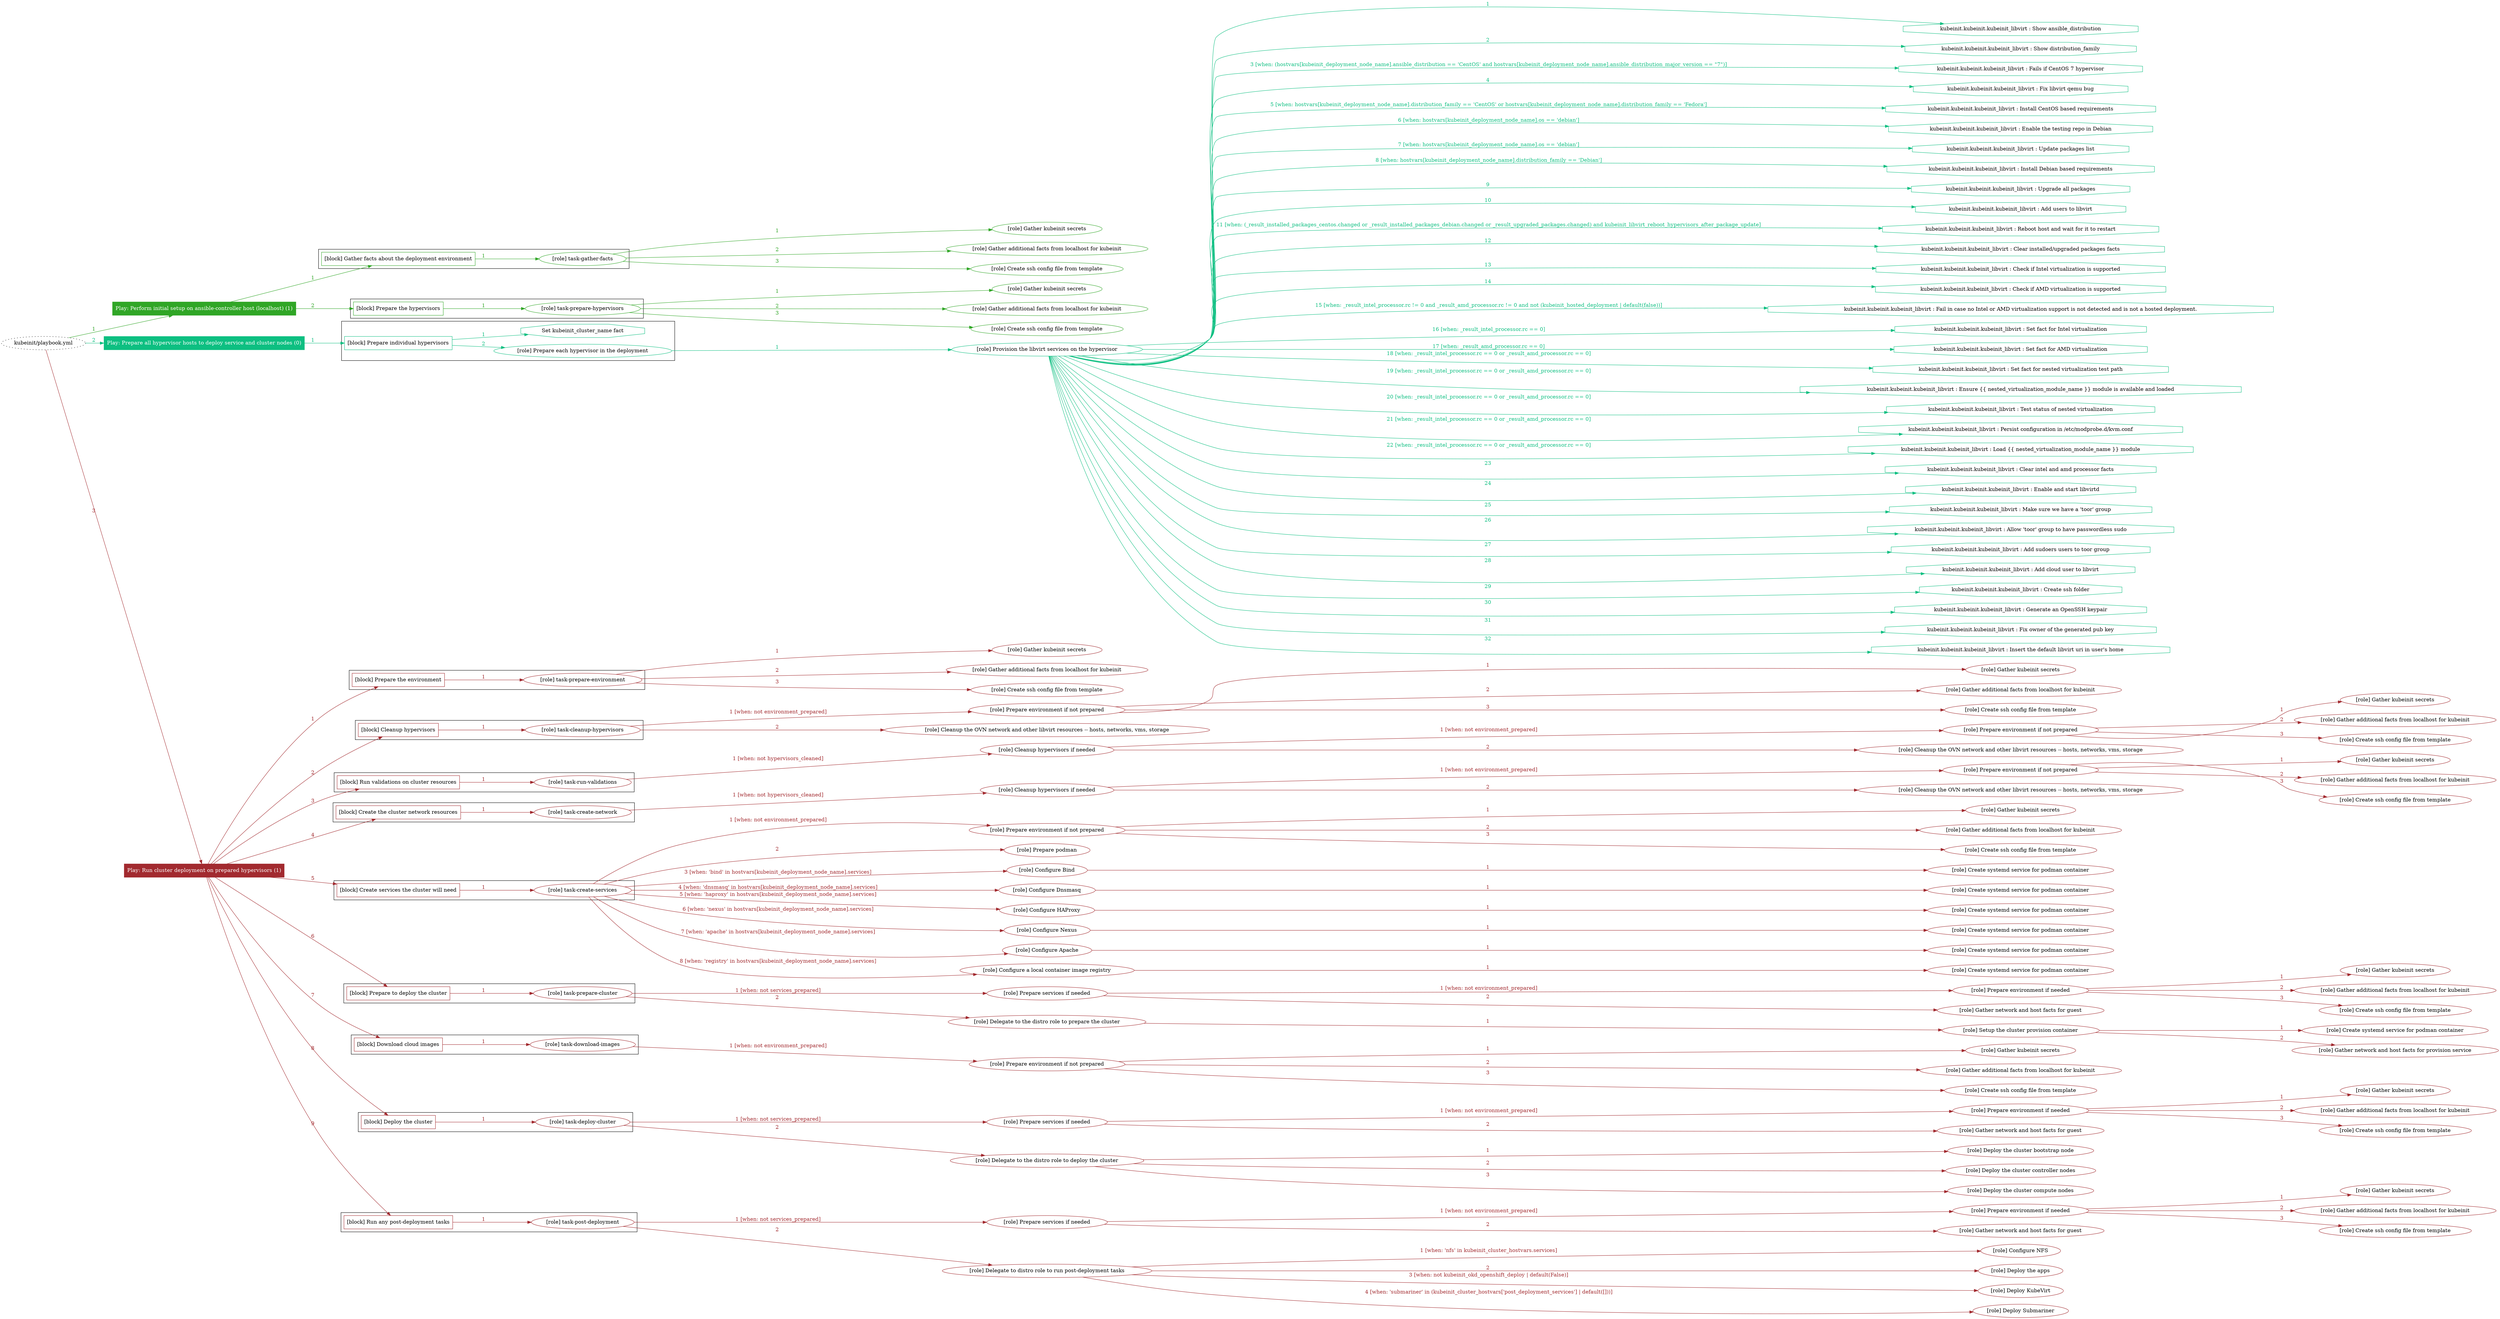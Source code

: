 digraph {
	graph [concentrate=true ordering=in rankdir=LR ratio=fill]
	edge [esep=5 sep=10]
	"kubeinit/playbook.yml" [URL="/home/runner/work/kubeinit/kubeinit/kubeinit/playbook.yml" id=playbook_8976d6a4 style=dotted]
	play_0af8d7f3 [label="Play: Perform initial setup on ansible-controller host (localhost) (1)" URL="/home/runner/work/kubeinit/kubeinit/kubeinit/playbook.yml" color="#30a626" fontcolor="#ffffff" id=play_0af8d7f3 shape=box style=filled tooltip=localhost]
	"kubeinit/playbook.yml" -> play_0af8d7f3 [label="1 " color="#30a626" fontcolor="#30a626" id=edge_0bacfd04 labeltooltip="1 " tooltip="1 "]
	subgraph "Gather kubeinit secrets" {
		role_d9afb70f [label="[role] Gather kubeinit secrets" URL="/home/runner/.ansible/collections/ansible_collections/kubeinit/kubeinit/roles/kubeinit_prepare/tasks/gather_kubeinit_facts.yml" color="#30a626" id=role_d9afb70f tooltip="Gather kubeinit secrets"]
	}
	subgraph "Gather additional facts from localhost for kubeinit" {
		role_6f78cb93 [label="[role] Gather additional facts from localhost for kubeinit" URL="/home/runner/.ansible/collections/ansible_collections/kubeinit/kubeinit/roles/kubeinit_prepare/tasks/gather_kubeinit_facts.yml" color="#30a626" id=role_6f78cb93 tooltip="Gather additional facts from localhost for kubeinit"]
	}
	subgraph "Create ssh config file from template" {
		role_1abd84a5 [label="[role] Create ssh config file from template" URL="/home/runner/.ansible/collections/ansible_collections/kubeinit/kubeinit/roles/kubeinit_prepare/tasks/gather_kubeinit_facts.yml" color="#30a626" id=role_1abd84a5 tooltip="Create ssh config file from template"]
	}
	subgraph "task-gather-facts" {
		role_de3418d3 [label="[role] task-gather-facts" URL="/home/runner/work/kubeinit/kubeinit/kubeinit/playbook.yml" color="#30a626" id=role_de3418d3 tooltip="task-gather-facts"]
		role_de3418d3 -> role_d9afb70f [label="1 " color="#30a626" fontcolor="#30a626" id=edge_b82cc478 labeltooltip="1 " tooltip="1 "]
		role_de3418d3 -> role_6f78cb93 [label="2 " color="#30a626" fontcolor="#30a626" id=edge_593bec62 labeltooltip="2 " tooltip="2 "]
		role_de3418d3 -> role_1abd84a5 [label="3 " color="#30a626" fontcolor="#30a626" id=edge_8153cb14 labeltooltip="3 " tooltip="3 "]
	}
	subgraph "Gather kubeinit secrets" {
		role_a75a2630 [label="[role] Gather kubeinit secrets" URL="/home/runner/.ansible/collections/ansible_collections/kubeinit/kubeinit/roles/kubeinit_prepare/tasks/gather_kubeinit_facts.yml" color="#30a626" id=role_a75a2630 tooltip="Gather kubeinit secrets"]
	}
	subgraph "Gather additional facts from localhost for kubeinit" {
		role_0c23b66f [label="[role] Gather additional facts from localhost for kubeinit" URL="/home/runner/.ansible/collections/ansible_collections/kubeinit/kubeinit/roles/kubeinit_prepare/tasks/gather_kubeinit_facts.yml" color="#30a626" id=role_0c23b66f tooltip="Gather additional facts from localhost for kubeinit"]
	}
	subgraph "Create ssh config file from template" {
		role_d797db66 [label="[role] Create ssh config file from template" URL="/home/runner/.ansible/collections/ansible_collections/kubeinit/kubeinit/roles/kubeinit_prepare/tasks/gather_kubeinit_facts.yml" color="#30a626" id=role_d797db66 tooltip="Create ssh config file from template"]
	}
	subgraph "task-prepare-hypervisors" {
		role_2cae0e5b [label="[role] task-prepare-hypervisors" URL="/home/runner/work/kubeinit/kubeinit/kubeinit/playbook.yml" color="#30a626" id=role_2cae0e5b tooltip="task-prepare-hypervisors"]
		role_2cae0e5b -> role_a75a2630 [label="1 " color="#30a626" fontcolor="#30a626" id=edge_bc39d7eb labeltooltip="1 " tooltip="1 "]
		role_2cae0e5b -> role_0c23b66f [label="2 " color="#30a626" fontcolor="#30a626" id=edge_7678f345 labeltooltip="2 " tooltip="2 "]
		role_2cae0e5b -> role_d797db66 [label="3 " color="#30a626" fontcolor="#30a626" id=edge_ac15bf4c labeltooltip="3 " tooltip="3 "]
	}
	subgraph "Play: Perform initial setup on ansible-controller host (localhost) (1)" {
		play_0af8d7f3 -> block_57811d71 [label=1 color="#30a626" fontcolor="#30a626" id=edge_ec881966 labeltooltip=1 tooltip=1]
		subgraph cluster_block_57811d71 {
			block_57811d71 [label="[block] Gather facts about the deployment environment" URL="/home/runner/work/kubeinit/kubeinit/kubeinit/playbook.yml" color="#30a626" id=block_57811d71 labeltooltip="Gather facts about the deployment environment" shape=box tooltip="Gather facts about the deployment environment"]
			block_57811d71 -> role_de3418d3 [label="1 " color="#30a626" fontcolor="#30a626" id=edge_b2460e37 labeltooltip="1 " tooltip="1 "]
		}
		play_0af8d7f3 -> block_a1855896 [label=2 color="#30a626" fontcolor="#30a626" id=edge_ca02829c labeltooltip=2 tooltip=2]
		subgraph cluster_block_a1855896 {
			block_a1855896 [label="[block] Prepare the hypervisors" URL="/home/runner/work/kubeinit/kubeinit/kubeinit/playbook.yml" color="#30a626" id=block_a1855896 labeltooltip="Prepare the hypervisors" shape=box tooltip="Prepare the hypervisors"]
			block_a1855896 -> role_2cae0e5b [label="1 " color="#30a626" fontcolor="#30a626" id=edge_f3ba1bea labeltooltip="1 " tooltip="1 "]
		}
	}
	play_877c6e16 [label="Play: Prepare all hypervisor hosts to deploy service and cluster nodes (0)" URL="/home/runner/work/kubeinit/kubeinit/kubeinit/playbook.yml" color="#0dbf81" fontcolor="#ffffff" id=play_877c6e16 shape=box style=filled tooltip="Play: Prepare all hypervisor hosts to deploy service and cluster nodes (0)"]
	"kubeinit/playbook.yml" -> play_877c6e16 [label="2 " color="#0dbf81" fontcolor="#0dbf81" id=edge_575dfddb labeltooltip="2 " tooltip="2 "]
	subgraph "Provision the libvirt services on the hypervisor" {
		role_b3077299 [label="[role] Provision the libvirt services on the hypervisor" URL="/home/runner/.ansible/collections/ansible_collections/kubeinit/kubeinit/roles/kubeinit_prepare/tasks/prepare_hypervisor.yml" color="#0dbf81" id=role_b3077299 tooltip="Provision the libvirt services on the hypervisor"]
		task_066c1f28 [label="kubeinit.kubeinit.kubeinit_libvirt : Show ansible_distribution" URL="/home/runner/.ansible/collections/ansible_collections/kubeinit/kubeinit/roles/kubeinit_libvirt/tasks/main.yml" color="#0dbf81" id=task_066c1f28 shape=octagon tooltip="kubeinit.kubeinit.kubeinit_libvirt : Show ansible_distribution"]
		role_b3077299 -> task_066c1f28 [label="1 " color="#0dbf81" fontcolor="#0dbf81" id=edge_d950fcce labeltooltip="1 " tooltip="1 "]
		task_64df56cf [label="kubeinit.kubeinit.kubeinit_libvirt : Show distribution_family" URL="/home/runner/.ansible/collections/ansible_collections/kubeinit/kubeinit/roles/kubeinit_libvirt/tasks/main.yml" color="#0dbf81" id=task_64df56cf shape=octagon tooltip="kubeinit.kubeinit.kubeinit_libvirt : Show distribution_family"]
		role_b3077299 -> task_64df56cf [label="2 " color="#0dbf81" fontcolor="#0dbf81" id=edge_52829002 labeltooltip="2 " tooltip="2 "]
		task_53774edb [label="kubeinit.kubeinit.kubeinit_libvirt : Fails if CentOS 7 hypervisor" URL="/home/runner/.ansible/collections/ansible_collections/kubeinit/kubeinit/roles/kubeinit_libvirt/tasks/main.yml" color="#0dbf81" id=task_53774edb shape=octagon tooltip="kubeinit.kubeinit.kubeinit_libvirt : Fails if CentOS 7 hypervisor"]
		role_b3077299 -> task_53774edb [label="3 [when: (hostvars[kubeinit_deployment_node_name].ansible_distribution == 'CentOS' and hostvars[kubeinit_deployment_node_name].ansible_distribution_major_version == \"7\")]" color="#0dbf81" fontcolor="#0dbf81" id=edge_21756f87 labeltooltip="3 [when: (hostvars[kubeinit_deployment_node_name].ansible_distribution == 'CentOS' and hostvars[kubeinit_deployment_node_name].ansible_distribution_major_version == \"7\")]" tooltip="3 [when: (hostvars[kubeinit_deployment_node_name].ansible_distribution == 'CentOS' and hostvars[kubeinit_deployment_node_name].ansible_distribution_major_version == \"7\")]"]
		task_387ab8f5 [label="kubeinit.kubeinit.kubeinit_libvirt : Fix libvirt qemu bug" URL="/home/runner/.ansible/collections/ansible_collections/kubeinit/kubeinit/roles/kubeinit_libvirt/tasks/main.yml" color="#0dbf81" id=task_387ab8f5 shape=octagon tooltip="kubeinit.kubeinit.kubeinit_libvirt : Fix libvirt qemu bug"]
		role_b3077299 -> task_387ab8f5 [label="4 " color="#0dbf81" fontcolor="#0dbf81" id=edge_02cece63 labeltooltip="4 " tooltip="4 "]
		task_dcd2ee51 [label="kubeinit.kubeinit.kubeinit_libvirt : Install CentOS based requirements" URL="/home/runner/.ansible/collections/ansible_collections/kubeinit/kubeinit/roles/kubeinit_libvirt/tasks/main.yml" color="#0dbf81" id=task_dcd2ee51 shape=octagon tooltip="kubeinit.kubeinit.kubeinit_libvirt : Install CentOS based requirements"]
		role_b3077299 -> task_dcd2ee51 [label="5 [when: hostvars[kubeinit_deployment_node_name].distribution_family == 'CentOS' or hostvars[kubeinit_deployment_node_name].distribution_family == 'Fedora']" color="#0dbf81" fontcolor="#0dbf81" id=edge_4548a802 labeltooltip="5 [when: hostvars[kubeinit_deployment_node_name].distribution_family == 'CentOS' or hostvars[kubeinit_deployment_node_name].distribution_family == 'Fedora']" tooltip="5 [when: hostvars[kubeinit_deployment_node_name].distribution_family == 'CentOS' or hostvars[kubeinit_deployment_node_name].distribution_family == 'Fedora']"]
		task_8d1a390b [label="kubeinit.kubeinit.kubeinit_libvirt : Enable the testing repo in Debian" URL="/home/runner/.ansible/collections/ansible_collections/kubeinit/kubeinit/roles/kubeinit_libvirt/tasks/main.yml" color="#0dbf81" id=task_8d1a390b shape=octagon tooltip="kubeinit.kubeinit.kubeinit_libvirt : Enable the testing repo in Debian"]
		role_b3077299 -> task_8d1a390b [label="6 [when: hostvars[kubeinit_deployment_node_name].os == 'debian']" color="#0dbf81" fontcolor="#0dbf81" id=edge_22100036 labeltooltip="6 [when: hostvars[kubeinit_deployment_node_name].os == 'debian']" tooltip="6 [when: hostvars[kubeinit_deployment_node_name].os == 'debian']"]
		task_250cf024 [label="kubeinit.kubeinit.kubeinit_libvirt : Update packages list" URL="/home/runner/.ansible/collections/ansible_collections/kubeinit/kubeinit/roles/kubeinit_libvirt/tasks/main.yml" color="#0dbf81" id=task_250cf024 shape=octagon tooltip="kubeinit.kubeinit.kubeinit_libvirt : Update packages list"]
		role_b3077299 -> task_250cf024 [label="7 [when: hostvars[kubeinit_deployment_node_name].os == 'debian']" color="#0dbf81" fontcolor="#0dbf81" id=edge_59954d16 labeltooltip="7 [when: hostvars[kubeinit_deployment_node_name].os == 'debian']" tooltip="7 [when: hostvars[kubeinit_deployment_node_name].os == 'debian']"]
		task_2b6f3d4b [label="kubeinit.kubeinit.kubeinit_libvirt : Install Debian based requirements" URL="/home/runner/.ansible/collections/ansible_collections/kubeinit/kubeinit/roles/kubeinit_libvirt/tasks/main.yml" color="#0dbf81" id=task_2b6f3d4b shape=octagon tooltip="kubeinit.kubeinit.kubeinit_libvirt : Install Debian based requirements"]
		role_b3077299 -> task_2b6f3d4b [label="8 [when: hostvars[kubeinit_deployment_node_name].distribution_family == 'Debian']" color="#0dbf81" fontcolor="#0dbf81" id=edge_4db1371e labeltooltip="8 [when: hostvars[kubeinit_deployment_node_name].distribution_family == 'Debian']" tooltip="8 [when: hostvars[kubeinit_deployment_node_name].distribution_family == 'Debian']"]
		task_dac14e6f [label="kubeinit.kubeinit.kubeinit_libvirt : Upgrade all packages" URL="/home/runner/.ansible/collections/ansible_collections/kubeinit/kubeinit/roles/kubeinit_libvirt/tasks/main.yml" color="#0dbf81" id=task_dac14e6f shape=octagon tooltip="kubeinit.kubeinit.kubeinit_libvirt : Upgrade all packages"]
		role_b3077299 -> task_dac14e6f [label="9 " color="#0dbf81" fontcolor="#0dbf81" id=edge_979b125e labeltooltip="9 " tooltip="9 "]
		task_b74a2124 [label="kubeinit.kubeinit.kubeinit_libvirt : Add users to libvirt" URL="/home/runner/.ansible/collections/ansible_collections/kubeinit/kubeinit/roles/kubeinit_libvirt/tasks/main.yml" color="#0dbf81" id=task_b74a2124 shape=octagon tooltip="kubeinit.kubeinit.kubeinit_libvirt : Add users to libvirt"]
		role_b3077299 -> task_b74a2124 [label="10 " color="#0dbf81" fontcolor="#0dbf81" id=edge_4120af4d labeltooltip="10 " tooltip="10 "]
		task_77c5043c [label="kubeinit.kubeinit.kubeinit_libvirt : Reboot host and wait for it to restart" URL="/home/runner/.ansible/collections/ansible_collections/kubeinit/kubeinit/roles/kubeinit_libvirt/tasks/main.yml" color="#0dbf81" id=task_77c5043c shape=octagon tooltip="kubeinit.kubeinit.kubeinit_libvirt : Reboot host and wait for it to restart"]
		role_b3077299 -> task_77c5043c [label="11 [when: (_result_installed_packages_centos.changed or _result_installed_packages_debian.changed or _result_upgraded_packages.changed) and kubeinit_libvirt_reboot_hypervisors_after_package_update]" color="#0dbf81" fontcolor="#0dbf81" id=edge_68de0260 labeltooltip="11 [when: (_result_installed_packages_centos.changed or _result_installed_packages_debian.changed or _result_upgraded_packages.changed) and kubeinit_libvirt_reboot_hypervisors_after_package_update]" tooltip="11 [when: (_result_installed_packages_centos.changed or _result_installed_packages_debian.changed or _result_upgraded_packages.changed) and kubeinit_libvirt_reboot_hypervisors_after_package_update]"]
		task_1f1af9ab [label="kubeinit.kubeinit.kubeinit_libvirt : Clear installed/upgraded packages facts" URL="/home/runner/.ansible/collections/ansible_collections/kubeinit/kubeinit/roles/kubeinit_libvirt/tasks/main.yml" color="#0dbf81" id=task_1f1af9ab shape=octagon tooltip="kubeinit.kubeinit.kubeinit_libvirt : Clear installed/upgraded packages facts"]
		role_b3077299 -> task_1f1af9ab [label="12 " color="#0dbf81" fontcolor="#0dbf81" id=edge_0aeaa5d4 labeltooltip="12 " tooltip="12 "]
		task_663c1180 [label="kubeinit.kubeinit.kubeinit_libvirt : Check if Intel virtualization is supported" URL="/home/runner/.ansible/collections/ansible_collections/kubeinit/kubeinit/roles/kubeinit_libvirt/tasks/main.yml" color="#0dbf81" id=task_663c1180 shape=octagon tooltip="kubeinit.kubeinit.kubeinit_libvirt : Check if Intel virtualization is supported"]
		role_b3077299 -> task_663c1180 [label="13 " color="#0dbf81" fontcolor="#0dbf81" id=edge_c46f9b18 labeltooltip="13 " tooltip="13 "]
		task_ed36e33a [label="kubeinit.kubeinit.kubeinit_libvirt : Check if AMD virtualization is supported" URL="/home/runner/.ansible/collections/ansible_collections/kubeinit/kubeinit/roles/kubeinit_libvirt/tasks/main.yml" color="#0dbf81" id=task_ed36e33a shape=octagon tooltip="kubeinit.kubeinit.kubeinit_libvirt : Check if AMD virtualization is supported"]
		role_b3077299 -> task_ed36e33a [label="14 " color="#0dbf81" fontcolor="#0dbf81" id=edge_cdf8b56d labeltooltip="14 " tooltip="14 "]
		task_99c32a90 [label="kubeinit.kubeinit.kubeinit_libvirt : Fail in case no Intel or AMD virtualization support is not detected and is not a hosted deployment." URL="/home/runner/.ansible/collections/ansible_collections/kubeinit/kubeinit/roles/kubeinit_libvirt/tasks/main.yml" color="#0dbf81" id=task_99c32a90 shape=octagon tooltip="kubeinit.kubeinit.kubeinit_libvirt : Fail in case no Intel or AMD virtualization support is not detected and is not a hosted deployment."]
		role_b3077299 -> task_99c32a90 [label="15 [when: _result_intel_processor.rc != 0 and _result_amd_processor.rc != 0 and not (kubeinit_hosted_deployment | default(false))]" color="#0dbf81" fontcolor="#0dbf81" id=edge_1a7e8ea9 labeltooltip="15 [when: _result_intel_processor.rc != 0 and _result_amd_processor.rc != 0 and not (kubeinit_hosted_deployment | default(false))]" tooltip="15 [when: _result_intel_processor.rc != 0 and _result_amd_processor.rc != 0 and not (kubeinit_hosted_deployment | default(false))]"]
		task_c0f67614 [label="kubeinit.kubeinit.kubeinit_libvirt : Set fact for Intel virtualization" URL="/home/runner/.ansible/collections/ansible_collections/kubeinit/kubeinit/roles/kubeinit_libvirt/tasks/main.yml" color="#0dbf81" id=task_c0f67614 shape=octagon tooltip="kubeinit.kubeinit.kubeinit_libvirt : Set fact for Intel virtualization"]
		role_b3077299 -> task_c0f67614 [label="16 [when: _result_intel_processor.rc == 0]" color="#0dbf81" fontcolor="#0dbf81" id=edge_6bceded5 labeltooltip="16 [when: _result_intel_processor.rc == 0]" tooltip="16 [when: _result_intel_processor.rc == 0]"]
		task_b873b3fc [label="kubeinit.kubeinit.kubeinit_libvirt : Set fact for AMD virtualization" URL="/home/runner/.ansible/collections/ansible_collections/kubeinit/kubeinit/roles/kubeinit_libvirt/tasks/main.yml" color="#0dbf81" id=task_b873b3fc shape=octagon tooltip="kubeinit.kubeinit.kubeinit_libvirt : Set fact for AMD virtualization"]
		role_b3077299 -> task_b873b3fc [label="17 [when: _result_amd_processor.rc == 0]" color="#0dbf81" fontcolor="#0dbf81" id=edge_dbbf7cef labeltooltip="17 [when: _result_amd_processor.rc == 0]" tooltip="17 [when: _result_amd_processor.rc == 0]"]
		task_b02e022b [label="kubeinit.kubeinit.kubeinit_libvirt : Set fact for nested virtualization test path" URL="/home/runner/.ansible/collections/ansible_collections/kubeinit/kubeinit/roles/kubeinit_libvirt/tasks/main.yml" color="#0dbf81" id=task_b02e022b shape=octagon tooltip="kubeinit.kubeinit.kubeinit_libvirt : Set fact for nested virtualization test path"]
		role_b3077299 -> task_b02e022b [label="18 [when: _result_intel_processor.rc == 0 or _result_amd_processor.rc == 0]" color="#0dbf81" fontcolor="#0dbf81" id=edge_a111f7e2 labeltooltip="18 [when: _result_intel_processor.rc == 0 or _result_amd_processor.rc == 0]" tooltip="18 [when: _result_intel_processor.rc == 0 or _result_amd_processor.rc == 0]"]
		task_9f8871a9 [label="kubeinit.kubeinit.kubeinit_libvirt : Ensure {{ nested_virtualization_module_name }} module is available and loaded" URL="/home/runner/.ansible/collections/ansible_collections/kubeinit/kubeinit/roles/kubeinit_libvirt/tasks/main.yml" color="#0dbf81" id=task_9f8871a9 shape=octagon tooltip="kubeinit.kubeinit.kubeinit_libvirt : Ensure {{ nested_virtualization_module_name }} module is available and loaded"]
		role_b3077299 -> task_9f8871a9 [label="19 [when: _result_intel_processor.rc == 0 or _result_amd_processor.rc == 0]" color="#0dbf81" fontcolor="#0dbf81" id=edge_e974744f labeltooltip="19 [when: _result_intel_processor.rc == 0 or _result_amd_processor.rc == 0]" tooltip="19 [when: _result_intel_processor.rc == 0 or _result_amd_processor.rc == 0]"]
		task_e09e250a [label="kubeinit.kubeinit.kubeinit_libvirt : Test status of nested virtualization" URL="/home/runner/.ansible/collections/ansible_collections/kubeinit/kubeinit/roles/kubeinit_libvirt/tasks/main.yml" color="#0dbf81" id=task_e09e250a shape=octagon tooltip="kubeinit.kubeinit.kubeinit_libvirt : Test status of nested virtualization"]
		role_b3077299 -> task_e09e250a [label="20 [when: _result_intel_processor.rc == 0 or _result_amd_processor.rc == 0]" color="#0dbf81" fontcolor="#0dbf81" id=edge_5c73632c labeltooltip="20 [when: _result_intel_processor.rc == 0 or _result_amd_processor.rc == 0]" tooltip="20 [when: _result_intel_processor.rc == 0 or _result_amd_processor.rc == 0]"]
		task_bee0d18f [label="kubeinit.kubeinit.kubeinit_libvirt : Persist configuration in /etc/modprobe.d/kvm.conf" URL="/home/runner/.ansible/collections/ansible_collections/kubeinit/kubeinit/roles/kubeinit_libvirt/tasks/main.yml" color="#0dbf81" id=task_bee0d18f shape=octagon tooltip="kubeinit.kubeinit.kubeinit_libvirt : Persist configuration in /etc/modprobe.d/kvm.conf"]
		role_b3077299 -> task_bee0d18f [label="21 [when: _result_intel_processor.rc == 0 or _result_amd_processor.rc == 0]" color="#0dbf81" fontcolor="#0dbf81" id=edge_b250d845 labeltooltip="21 [when: _result_intel_processor.rc == 0 or _result_amd_processor.rc == 0]" tooltip="21 [when: _result_intel_processor.rc == 0 or _result_amd_processor.rc == 0]"]
		task_424ec17c [label="kubeinit.kubeinit.kubeinit_libvirt : Load {{ nested_virtualization_module_name }} module" URL="/home/runner/.ansible/collections/ansible_collections/kubeinit/kubeinit/roles/kubeinit_libvirt/tasks/main.yml" color="#0dbf81" id=task_424ec17c shape=octagon tooltip="kubeinit.kubeinit.kubeinit_libvirt : Load {{ nested_virtualization_module_name }} module"]
		role_b3077299 -> task_424ec17c [label="22 [when: _result_intel_processor.rc == 0 or _result_amd_processor.rc == 0]" color="#0dbf81" fontcolor="#0dbf81" id=edge_e3046208 labeltooltip="22 [when: _result_intel_processor.rc == 0 or _result_amd_processor.rc == 0]" tooltip="22 [when: _result_intel_processor.rc == 0 or _result_amd_processor.rc == 0]"]
		task_3d72188c [label="kubeinit.kubeinit.kubeinit_libvirt : Clear intel and amd processor facts" URL="/home/runner/.ansible/collections/ansible_collections/kubeinit/kubeinit/roles/kubeinit_libvirt/tasks/main.yml" color="#0dbf81" id=task_3d72188c shape=octagon tooltip="kubeinit.kubeinit.kubeinit_libvirt : Clear intel and amd processor facts"]
		role_b3077299 -> task_3d72188c [label="23 " color="#0dbf81" fontcolor="#0dbf81" id=edge_cb11e73a labeltooltip="23 " tooltip="23 "]
		task_c361a614 [label="kubeinit.kubeinit.kubeinit_libvirt : Enable and start libvirtd" URL="/home/runner/.ansible/collections/ansible_collections/kubeinit/kubeinit/roles/kubeinit_libvirt/tasks/main.yml" color="#0dbf81" id=task_c361a614 shape=octagon tooltip="kubeinit.kubeinit.kubeinit_libvirt : Enable and start libvirtd"]
		role_b3077299 -> task_c361a614 [label="24 " color="#0dbf81" fontcolor="#0dbf81" id=edge_41ccccc7 labeltooltip="24 " tooltip="24 "]
		task_0884dc2c [label="kubeinit.kubeinit.kubeinit_libvirt : Make sure we have a 'toor' group" URL="/home/runner/.ansible/collections/ansible_collections/kubeinit/kubeinit/roles/kubeinit_libvirt/tasks/60_create_cloud_user.yml" color="#0dbf81" id=task_0884dc2c shape=octagon tooltip="kubeinit.kubeinit.kubeinit_libvirt : Make sure we have a 'toor' group"]
		role_b3077299 -> task_0884dc2c [label="25 " color="#0dbf81" fontcolor="#0dbf81" id=edge_8bd6cedb labeltooltip="25 " tooltip="25 "]
		task_2d1e2ef6 [label="kubeinit.kubeinit.kubeinit_libvirt : Allow 'toor' group to have passwordless sudo" URL="/home/runner/.ansible/collections/ansible_collections/kubeinit/kubeinit/roles/kubeinit_libvirt/tasks/60_create_cloud_user.yml" color="#0dbf81" id=task_2d1e2ef6 shape=octagon tooltip="kubeinit.kubeinit.kubeinit_libvirt : Allow 'toor' group to have passwordless sudo"]
		role_b3077299 -> task_2d1e2ef6 [label="26 " color="#0dbf81" fontcolor="#0dbf81" id=edge_e0658fd7 labeltooltip="26 " tooltip="26 "]
		task_6942ae08 [label="kubeinit.kubeinit.kubeinit_libvirt : Add sudoers users to toor group" URL="/home/runner/.ansible/collections/ansible_collections/kubeinit/kubeinit/roles/kubeinit_libvirt/tasks/60_create_cloud_user.yml" color="#0dbf81" id=task_6942ae08 shape=octagon tooltip="kubeinit.kubeinit.kubeinit_libvirt : Add sudoers users to toor group"]
		role_b3077299 -> task_6942ae08 [label="27 " color="#0dbf81" fontcolor="#0dbf81" id=edge_fd68b76c labeltooltip="27 " tooltip="27 "]
		task_876c5be9 [label="kubeinit.kubeinit.kubeinit_libvirt : Add cloud user to libvirt" URL="/home/runner/.ansible/collections/ansible_collections/kubeinit/kubeinit/roles/kubeinit_libvirt/tasks/60_create_cloud_user.yml" color="#0dbf81" id=task_876c5be9 shape=octagon tooltip="kubeinit.kubeinit.kubeinit_libvirt : Add cloud user to libvirt"]
		role_b3077299 -> task_876c5be9 [label="28 " color="#0dbf81" fontcolor="#0dbf81" id=edge_5ff4fec3 labeltooltip="28 " tooltip="28 "]
		task_a66c6ee6 [label="kubeinit.kubeinit.kubeinit_libvirt : Create ssh folder" URL="/home/runner/.ansible/collections/ansible_collections/kubeinit/kubeinit/roles/kubeinit_libvirt/tasks/60_create_cloud_user.yml" color="#0dbf81" id=task_a66c6ee6 shape=octagon tooltip="kubeinit.kubeinit.kubeinit_libvirt : Create ssh folder"]
		role_b3077299 -> task_a66c6ee6 [label="29 " color="#0dbf81" fontcolor="#0dbf81" id=edge_5fbd74d5 labeltooltip="29 " tooltip="29 "]
		task_b881d27b [label="kubeinit.kubeinit.kubeinit_libvirt : Generate an OpenSSH keypair" URL="/home/runner/.ansible/collections/ansible_collections/kubeinit/kubeinit/roles/kubeinit_libvirt/tasks/60_create_cloud_user.yml" color="#0dbf81" id=task_b881d27b shape=octagon tooltip="kubeinit.kubeinit.kubeinit_libvirt : Generate an OpenSSH keypair"]
		role_b3077299 -> task_b881d27b [label="30 " color="#0dbf81" fontcolor="#0dbf81" id=edge_3d1d919a labeltooltip="30 " tooltip="30 "]
		task_ec550ce2 [label="kubeinit.kubeinit.kubeinit_libvirt : Fix owner of the generated pub key" URL="/home/runner/.ansible/collections/ansible_collections/kubeinit/kubeinit/roles/kubeinit_libvirt/tasks/60_create_cloud_user.yml" color="#0dbf81" id=task_ec550ce2 shape=octagon tooltip="kubeinit.kubeinit.kubeinit_libvirt : Fix owner of the generated pub key"]
		role_b3077299 -> task_ec550ce2 [label="31 " color="#0dbf81" fontcolor="#0dbf81" id=edge_d48fd599 labeltooltip="31 " tooltip="31 "]
		task_604b5ad9 [label="kubeinit.kubeinit.kubeinit_libvirt : Insert the default libvirt uri in user's home" URL="/home/runner/.ansible/collections/ansible_collections/kubeinit/kubeinit/roles/kubeinit_libvirt/tasks/60_create_cloud_user.yml" color="#0dbf81" id=task_604b5ad9 shape=octagon tooltip="kubeinit.kubeinit.kubeinit_libvirt : Insert the default libvirt uri in user's home"]
		role_b3077299 -> task_604b5ad9 [label="32 " color="#0dbf81" fontcolor="#0dbf81" id=edge_56419e1d labeltooltip="32 " tooltip="32 "]
	}
	subgraph "Prepare each hypervisor in the deployment" {
		role_90edad77 [label="[role] Prepare each hypervisor in the deployment" URL="/home/runner/work/kubeinit/kubeinit/kubeinit/playbook.yml" color="#0dbf81" id=role_90edad77 tooltip="Prepare each hypervisor in the deployment"]
		role_90edad77 -> role_b3077299 [label="1 " color="#0dbf81" fontcolor="#0dbf81" id=edge_8785c241 labeltooltip="1 " tooltip="1 "]
	}
	subgraph "Play: Prepare all hypervisor hosts to deploy service and cluster nodes (0)" {
		play_877c6e16 -> block_43e4d36d [label=1 color="#0dbf81" fontcolor="#0dbf81" id=edge_808bee73 labeltooltip=1 tooltip=1]
		subgraph cluster_block_43e4d36d {
			block_43e4d36d [label="[block] Prepare individual hypervisors" URL="/home/runner/work/kubeinit/kubeinit/kubeinit/playbook.yml" color="#0dbf81" id=block_43e4d36d labeltooltip="Prepare individual hypervisors" shape=box tooltip="Prepare individual hypervisors"]
			block_43e4d36d -> role_90edad77 [label="2 " color="#0dbf81" fontcolor="#0dbf81" id=edge_16002992 labeltooltip="2 " tooltip="2 "]
			task_6799a39d [label="Set kubeinit_cluster_name fact" URL="/home/runner/work/kubeinit/kubeinit/kubeinit/playbook.yml" color="#0dbf81" id=task_6799a39d shape=octagon tooltip="Set kubeinit_cluster_name fact"]
			block_43e4d36d -> task_6799a39d [label="1 " color="#0dbf81" fontcolor="#0dbf81" id=edge_d84271dd labeltooltip="1 " tooltip="1 "]
		}
	}
	play_64b93f5b [label="Play: Run cluster deployment on prepared hypervisors (1)" URL="/home/runner/work/kubeinit/kubeinit/kubeinit/playbook.yml" color="#a22a2f" fontcolor="#ffffff" id=play_64b93f5b shape=box style=filled tooltip=localhost]
	"kubeinit/playbook.yml" -> play_64b93f5b [label="3 " color="#a22a2f" fontcolor="#a22a2f" id=edge_bca52228 labeltooltip="3 " tooltip="3 "]
	subgraph "Gather kubeinit secrets" {
		role_a1778587 [label="[role] Gather kubeinit secrets" URL="/home/runner/.ansible/collections/ansible_collections/kubeinit/kubeinit/roles/kubeinit_prepare/tasks/gather_kubeinit_facts.yml" color="#a22a2f" id=role_a1778587 tooltip="Gather kubeinit secrets"]
	}
	subgraph "Gather additional facts from localhost for kubeinit" {
		role_7dd7c8f9 [label="[role] Gather additional facts from localhost for kubeinit" URL="/home/runner/.ansible/collections/ansible_collections/kubeinit/kubeinit/roles/kubeinit_prepare/tasks/gather_kubeinit_facts.yml" color="#a22a2f" id=role_7dd7c8f9 tooltip="Gather additional facts from localhost for kubeinit"]
	}
	subgraph "Create ssh config file from template" {
		role_8b893833 [label="[role] Create ssh config file from template" URL="/home/runner/.ansible/collections/ansible_collections/kubeinit/kubeinit/roles/kubeinit_prepare/tasks/gather_kubeinit_facts.yml" color="#a22a2f" id=role_8b893833 tooltip="Create ssh config file from template"]
	}
	subgraph "task-prepare-environment" {
		role_483e442c [label="[role] task-prepare-environment" URL="/home/runner/work/kubeinit/kubeinit/kubeinit/playbook.yml" color="#a22a2f" id=role_483e442c tooltip="task-prepare-environment"]
		role_483e442c -> role_a1778587 [label="1 " color="#a22a2f" fontcolor="#a22a2f" id=edge_1abfc42a labeltooltip="1 " tooltip="1 "]
		role_483e442c -> role_7dd7c8f9 [label="2 " color="#a22a2f" fontcolor="#a22a2f" id=edge_cc5405fe labeltooltip="2 " tooltip="2 "]
		role_483e442c -> role_8b893833 [label="3 " color="#a22a2f" fontcolor="#a22a2f" id=edge_81ce6c9b labeltooltip="3 " tooltip="3 "]
	}
	subgraph "Gather kubeinit secrets" {
		role_33c97491 [label="[role] Gather kubeinit secrets" URL="/home/runner/.ansible/collections/ansible_collections/kubeinit/kubeinit/roles/kubeinit_prepare/tasks/gather_kubeinit_facts.yml" color="#a22a2f" id=role_33c97491 tooltip="Gather kubeinit secrets"]
	}
	subgraph "Gather additional facts from localhost for kubeinit" {
		role_1cfe3b59 [label="[role] Gather additional facts from localhost for kubeinit" URL="/home/runner/.ansible/collections/ansible_collections/kubeinit/kubeinit/roles/kubeinit_prepare/tasks/gather_kubeinit_facts.yml" color="#a22a2f" id=role_1cfe3b59 tooltip="Gather additional facts from localhost for kubeinit"]
	}
	subgraph "Create ssh config file from template" {
		role_0471dd60 [label="[role] Create ssh config file from template" URL="/home/runner/.ansible/collections/ansible_collections/kubeinit/kubeinit/roles/kubeinit_prepare/tasks/gather_kubeinit_facts.yml" color="#a22a2f" id=role_0471dd60 tooltip="Create ssh config file from template"]
	}
	subgraph "Prepare environment if not prepared" {
		role_51331bd5 [label="[role] Prepare environment if not prepared" URL="/home/runner/.ansible/collections/ansible_collections/kubeinit/kubeinit/roles/kubeinit_prepare/tasks/cleanup_hypervisors.yml" color="#a22a2f" id=role_51331bd5 tooltip="Prepare environment if not prepared"]
		role_51331bd5 -> role_33c97491 [label="1 " color="#a22a2f" fontcolor="#a22a2f" id=edge_1ed3a3cf labeltooltip="1 " tooltip="1 "]
		role_51331bd5 -> role_1cfe3b59 [label="2 " color="#a22a2f" fontcolor="#a22a2f" id=edge_c5cb7a41 labeltooltip="2 " tooltip="2 "]
		role_51331bd5 -> role_0471dd60 [label="3 " color="#a22a2f" fontcolor="#a22a2f" id=edge_4f0e45c6 labeltooltip="3 " tooltip="3 "]
	}
	subgraph "Cleanup the OVN network and other libvirt resources -- hosts, networks, vms, storage" {
		role_4d933907 [label="[role] Cleanup the OVN network and other libvirt resources -- hosts, networks, vms, storage" URL="/home/runner/.ansible/collections/ansible_collections/kubeinit/kubeinit/roles/kubeinit_prepare/tasks/cleanup_hypervisors.yml" color="#a22a2f" id=role_4d933907 tooltip="Cleanup the OVN network and other libvirt resources -- hosts, networks, vms, storage"]
	}
	subgraph "task-cleanup-hypervisors" {
		role_8946dce1 [label="[role] task-cleanup-hypervisors" URL="/home/runner/work/kubeinit/kubeinit/kubeinit/playbook.yml" color="#a22a2f" id=role_8946dce1 tooltip="task-cleanup-hypervisors"]
		role_8946dce1 -> role_51331bd5 [label="1 [when: not environment_prepared]" color="#a22a2f" fontcolor="#a22a2f" id=edge_e0c2a155 labeltooltip="1 [when: not environment_prepared]" tooltip="1 [when: not environment_prepared]"]
		role_8946dce1 -> role_4d933907 [label="2 " color="#a22a2f" fontcolor="#a22a2f" id=edge_a55bd60c labeltooltip="2 " tooltip="2 "]
	}
	subgraph "Gather kubeinit secrets" {
		role_a6df4ca5 [label="[role] Gather kubeinit secrets" URL="/home/runner/.ansible/collections/ansible_collections/kubeinit/kubeinit/roles/kubeinit_prepare/tasks/gather_kubeinit_facts.yml" color="#a22a2f" id=role_a6df4ca5 tooltip="Gather kubeinit secrets"]
	}
	subgraph "Gather additional facts from localhost for kubeinit" {
		role_7c8847e6 [label="[role] Gather additional facts from localhost for kubeinit" URL="/home/runner/.ansible/collections/ansible_collections/kubeinit/kubeinit/roles/kubeinit_prepare/tasks/gather_kubeinit_facts.yml" color="#a22a2f" id=role_7c8847e6 tooltip="Gather additional facts from localhost for kubeinit"]
	}
	subgraph "Create ssh config file from template" {
		role_af853e6c [label="[role] Create ssh config file from template" URL="/home/runner/.ansible/collections/ansible_collections/kubeinit/kubeinit/roles/kubeinit_prepare/tasks/gather_kubeinit_facts.yml" color="#a22a2f" id=role_af853e6c tooltip="Create ssh config file from template"]
	}
	subgraph "Prepare environment if not prepared" {
		role_d5ae2498 [label="[role] Prepare environment if not prepared" URL="/home/runner/.ansible/collections/ansible_collections/kubeinit/kubeinit/roles/kubeinit_prepare/tasks/cleanup_hypervisors.yml" color="#a22a2f" id=role_d5ae2498 tooltip="Prepare environment if not prepared"]
		role_d5ae2498 -> role_a6df4ca5 [label="1 " color="#a22a2f" fontcolor="#a22a2f" id=edge_b8107abe labeltooltip="1 " tooltip="1 "]
		role_d5ae2498 -> role_7c8847e6 [label="2 " color="#a22a2f" fontcolor="#a22a2f" id=edge_b47c2ed7 labeltooltip="2 " tooltip="2 "]
		role_d5ae2498 -> role_af853e6c [label="3 " color="#a22a2f" fontcolor="#a22a2f" id=edge_b31dd39f labeltooltip="3 " tooltip="3 "]
	}
	subgraph "Cleanup the OVN network and other libvirt resources -- hosts, networks, vms, storage" {
		role_d185de79 [label="[role] Cleanup the OVN network and other libvirt resources -- hosts, networks, vms, storage" URL="/home/runner/.ansible/collections/ansible_collections/kubeinit/kubeinit/roles/kubeinit_prepare/tasks/cleanup_hypervisors.yml" color="#a22a2f" id=role_d185de79 tooltip="Cleanup the OVN network and other libvirt resources -- hosts, networks, vms, storage"]
	}
	subgraph "Cleanup hypervisors if needed" {
		role_d716f88f [label="[role] Cleanup hypervisors if needed" URL="/home/runner/.ansible/collections/ansible_collections/kubeinit/kubeinit/roles/kubeinit_validations/tasks/main.yml" color="#a22a2f" id=role_d716f88f tooltip="Cleanup hypervisors if needed"]
		role_d716f88f -> role_d5ae2498 [label="1 [when: not environment_prepared]" color="#a22a2f" fontcolor="#a22a2f" id=edge_e201c5c2 labeltooltip="1 [when: not environment_prepared]" tooltip="1 [when: not environment_prepared]"]
		role_d716f88f -> role_d185de79 [label="2 " color="#a22a2f" fontcolor="#a22a2f" id=edge_626b7c3e labeltooltip="2 " tooltip="2 "]
	}
	subgraph "task-run-validations" {
		role_371ee42c [label="[role] task-run-validations" URL="/home/runner/work/kubeinit/kubeinit/kubeinit/playbook.yml" color="#a22a2f" id=role_371ee42c tooltip="task-run-validations"]
		role_371ee42c -> role_d716f88f [label="1 [when: not hypervisors_cleaned]" color="#a22a2f" fontcolor="#a22a2f" id=edge_a6885c03 labeltooltip="1 [when: not hypervisors_cleaned]" tooltip="1 [when: not hypervisors_cleaned]"]
	}
	subgraph "Gather kubeinit secrets" {
		role_2a53fd52 [label="[role] Gather kubeinit secrets" URL="/home/runner/.ansible/collections/ansible_collections/kubeinit/kubeinit/roles/kubeinit_prepare/tasks/gather_kubeinit_facts.yml" color="#a22a2f" id=role_2a53fd52 tooltip="Gather kubeinit secrets"]
	}
	subgraph "Gather additional facts from localhost for kubeinit" {
		role_a2c7b7b4 [label="[role] Gather additional facts from localhost for kubeinit" URL="/home/runner/.ansible/collections/ansible_collections/kubeinit/kubeinit/roles/kubeinit_prepare/tasks/gather_kubeinit_facts.yml" color="#a22a2f" id=role_a2c7b7b4 tooltip="Gather additional facts from localhost for kubeinit"]
	}
	subgraph "Create ssh config file from template" {
		role_7496ff33 [label="[role] Create ssh config file from template" URL="/home/runner/.ansible/collections/ansible_collections/kubeinit/kubeinit/roles/kubeinit_prepare/tasks/gather_kubeinit_facts.yml" color="#a22a2f" id=role_7496ff33 tooltip="Create ssh config file from template"]
	}
	subgraph "Prepare environment if not prepared" {
		role_45c16df2 [label="[role] Prepare environment if not prepared" URL="/home/runner/.ansible/collections/ansible_collections/kubeinit/kubeinit/roles/kubeinit_prepare/tasks/cleanup_hypervisors.yml" color="#a22a2f" id=role_45c16df2 tooltip="Prepare environment if not prepared"]
		role_45c16df2 -> role_2a53fd52 [label="1 " color="#a22a2f" fontcolor="#a22a2f" id=edge_7f8b1ef5 labeltooltip="1 " tooltip="1 "]
		role_45c16df2 -> role_a2c7b7b4 [label="2 " color="#a22a2f" fontcolor="#a22a2f" id=edge_4d780200 labeltooltip="2 " tooltip="2 "]
		role_45c16df2 -> role_7496ff33 [label="3 " color="#a22a2f" fontcolor="#a22a2f" id=edge_ead5bc89 labeltooltip="3 " tooltip="3 "]
	}
	subgraph "Cleanup the OVN network and other libvirt resources -- hosts, networks, vms, storage" {
		role_d7381ec7 [label="[role] Cleanup the OVN network and other libvirt resources -- hosts, networks, vms, storage" URL="/home/runner/.ansible/collections/ansible_collections/kubeinit/kubeinit/roles/kubeinit_prepare/tasks/cleanup_hypervisors.yml" color="#a22a2f" id=role_d7381ec7 tooltip="Cleanup the OVN network and other libvirt resources -- hosts, networks, vms, storage"]
	}
	subgraph "Cleanup hypervisors if needed" {
		role_e196a854 [label="[role] Cleanup hypervisors if needed" URL="/home/runner/.ansible/collections/ansible_collections/kubeinit/kubeinit/roles/kubeinit_libvirt/tasks/create_network.yml" color="#a22a2f" id=role_e196a854 tooltip="Cleanup hypervisors if needed"]
		role_e196a854 -> role_45c16df2 [label="1 [when: not environment_prepared]" color="#a22a2f" fontcolor="#a22a2f" id=edge_6abb50f1 labeltooltip="1 [when: not environment_prepared]" tooltip="1 [when: not environment_prepared]"]
		role_e196a854 -> role_d7381ec7 [label="2 " color="#a22a2f" fontcolor="#a22a2f" id=edge_edde790b labeltooltip="2 " tooltip="2 "]
	}
	subgraph "task-create-network" {
		role_63b34f7d [label="[role] task-create-network" URL="/home/runner/work/kubeinit/kubeinit/kubeinit/playbook.yml" color="#a22a2f" id=role_63b34f7d tooltip="task-create-network"]
		role_63b34f7d -> role_e196a854 [label="1 [when: not hypervisors_cleaned]" color="#a22a2f" fontcolor="#a22a2f" id=edge_123e2233 labeltooltip="1 [when: not hypervisors_cleaned]" tooltip="1 [when: not hypervisors_cleaned]"]
	}
	subgraph "Gather kubeinit secrets" {
		role_a9d7e335 [label="[role] Gather kubeinit secrets" URL="/home/runner/.ansible/collections/ansible_collections/kubeinit/kubeinit/roles/kubeinit_prepare/tasks/gather_kubeinit_facts.yml" color="#a22a2f" id=role_a9d7e335 tooltip="Gather kubeinit secrets"]
	}
	subgraph "Gather additional facts from localhost for kubeinit" {
		role_dec7909c [label="[role] Gather additional facts from localhost for kubeinit" URL="/home/runner/.ansible/collections/ansible_collections/kubeinit/kubeinit/roles/kubeinit_prepare/tasks/gather_kubeinit_facts.yml" color="#a22a2f" id=role_dec7909c tooltip="Gather additional facts from localhost for kubeinit"]
	}
	subgraph "Create ssh config file from template" {
		role_1af52d57 [label="[role] Create ssh config file from template" URL="/home/runner/.ansible/collections/ansible_collections/kubeinit/kubeinit/roles/kubeinit_prepare/tasks/gather_kubeinit_facts.yml" color="#a22a2f" id=role_1af52d57 tooltip="Create ssh config file from template"]
	}
	subgraph "Prepare environment if not prepared" {
		role_83bca204 [label="[role] Prepare environment if not prepared" URL="/home/runner/.ansible/collections/ansible_collections/kubeinit/kubeinit/roles/kubeinit_services/tasks/main.yml" color="#a22a2f" id=role_83bca204 tooltip="Prepare environment if not prepared"]
		role_83bca204 -> role_a9d7e335 [label="1 " color="#a22a2f" fontcolor="#a22a2f" id=edge_478df344 labeltooltip="1 " tooltip="1 "]
		role_83bca204 -> role_dec7909c [label="2 " color="#a22a2f" fontcolor="#a22a2f" id=edge_61647d0d labeltooltip="2 " tooltip="2 "]
		role_83bca204 -> role_1af52d57 [label="3 " color="#a22a2f" fontcolor="#a22a2f" id=edge_e5e982a5 labeltooltip="3 " tooltip="3 "]
	}
	subgraph "Prepare podman" {
		role_506ce9f2 [label="[role] Prepare podman" URL="/home/runner/.ansible/collections/ansible_collections/kubeinit/kubeinit/roles/kubeinit_services/tasks/00_create_service_pod.yml" color="#a22a2f" id=role_506ce9f2 tooltip="Prepare podman"]
	}
	subgraph "Create systemd service for podman container" {
		role_075f1f1d [label="[role] Create systemd service for podman container" URL="/home/runner/.ansible/collections/ansible_collections/kubeinit/kubeinit/roles/kubeinit_bind/tasks/main.yml" color="#a22a2f" id=role_075f1f1d tooltip="Create systemd service for podman container"]
	}
	subgraph "Configure Bind" {
		role_0cd50e57 [label="[role] Configure Bind" URL="/home/runner/.ansible/collections/ansible_collections/kubeinit/kubeinit/roles/kubeinit_services/tasks/start_services_containers.yml" color="#a22a2f" id=role_0cd50e57 tooltip="Configure Bind"]
		role_0cd50e57 -> role_075f1f1d [label="1 " color="#a22a2f" fontcolor="#a22a2f" id=edge_d2f54442 labeltooltip="1 " tooltip="1 "]
	}
	subgraph "Create systemd service for podman container" {
		role_31032030 [label="[role] Create systemd service for podman container" URL="/home/runner/.ansible/collections/ansible_collections/kubeinit/kubeinit/roles/kubeinit_dnsmasq/tasks/main.yml" color="#a22a2f" id=role_31032030 tooltip="Create systemd service for podman container"]
	}
	subgraph "Configure Dnsmasq" {
		role_9aea9cea [label="[role] Configure Dnsmasq" URL="/home/runner/.ansible/collections/ansible_collections/kubeinit/kubeinit/roles/kubeinit_services/tasks/start_services_containers.yml" color="#a22a2f" id=role_9aea9cea tooltip="Configure Dnsmasq"]
		role_9aea9cea -> role_31032030 [label="1 " color="#a22a2f" fontcolor="#a22a2f" id=edge_39367bb8 labeltooltip="1 " tooltip="1 "]
	}
	subgraph "Create systemd service for podman container" {
		role_0f8e7e10 [label="[role] Create systemd service for podman container" URL="/home/runner/.ansible/collections/ansible_collections/kubeinit/kubeinit/roles/kubeinit_haproxy/tasks/main.yml" color="#a22a2f" id=role_0f8e7e10 tooltip="Create systemd service for podman container"]
	}
	subgraph "Configure HAProxy" {
		role_6a01073e [label="[role] Configure HAProxy" URL="/home/runner/.ansible/collections/ansible_collections/kubeinit/kubeinit/roles/kubeinit_services/tasks/start_services_containers.yml" color="#a22a2f" id=role_6a01073e tooltip="Configure HAProxy"]
		role_6a01073e -> role_0f8e7e10 [label="1 " color="#a22a2f" fontcolor="#a22a2f" id=edge_9b6c1569 labeltooltip="1 " tooltip="1 "]
	}
	subgraph "Create systemd service for podman container" {
		role_e07a6061 [label="[role] Create systemd service for podman container" URL="/home/runner/.ansible/collections/ansible_collections/kubeinit/kubeinit/roles/kubeinit_nexus/tasks/main.yml" color="#a22a2f" id=role_e07a6061 tooltip="Create systemd service for podman container"]
	}
	subgraph "Configure Nexus" {
		role_89e97c1d [label="[role] Configure Nexus" URL="/home/runner/.ansible/collections/ansible_collections/kubeinit/kubeinit/roles/kubeinit_services/tasks/start_services_containers.yml" color="#a22a2f" id=role_89e97c1d tooltip="Configure Nexus"]
		role_89e97c1d -> role_e07a6061 [label="1 " color="#a22a2f" fontcolor="#a22a2f" id=edge_21c122b0 labeltooltip="1 " tooltip="1 "]
	}
	subgraph "Create systemd service for podman container" {
		role_73f78060 [label="[role] Create systemd service for podman container" URL="/home/runner/.ansible/collections/ansible_collections/kubeinit/kubeinit/roles/kubeinit_apache/tasks/main.yml" color="#a22a2f" id=role_73f78060 tooltip="Create systemd service for podman container"]
	}
	subgraph "Configure Apache" {
		role_6e6e0b95 [label="[role] Configure Apache" URL="/home/runner/.ansible/collections/ansible_collections/kubeinit/kubeinit/roles/kubeinit_services/tasks/start_services_containers.yml" color="#a22a2f" id=role_6e6e0b95 tooltip="Configure Apache"]
		role_6e6e0b95 -> role_73f78060 [label="1 " color="#a22a2f" fontcolor="#a22a2f" id=edge_b33e0972 labeltooltip="1 " tooltip="1 "]
	}
	subgraph "Create systemd service for podman container" {
		role_f579aa04 [label="[role] Create systemd service for podman container" URL="/home/runner/.ansible/collections/ansible_collections/kubeinit/kubeinit/roles/kubeinit_registry/tasks/main.yml" color="#a22a2f" id=role_f579aa04 tooltip="Create systemd service for podman container"]
	}
	subgraph "Configure a local container image registry" {
		role_8fa7708d [label="[role] Configure a local container image registry" URL="/home/runner/.ansible/collections/ansible_collections/kubeinit/kubeinit/roles/kubeinit_services/tasks/start_services_containers.yml" color="#a22a2f" id=role_8fa7708d tooltip="Configure a local container image registry"]
		role_8fa7708d -> role_f579aa04 [label="1 " color="#a22a2f" fontcolor="#a22a2f" id=edge_8cd81776 labeltooltip="1 " tooltip="1 "]
	}
	subgraph "task-create-services" {
		role_5fd33603 [label="[role] task-create-services" URL="/home/runner/work/kubeinit/kubeinit/kubeinit/playbook.yml" color="#a22a2f" id=role_5fd33603 tooltip="task-create-services"]
		role_5fd33603 -> role_83bca204 [label="1 [when: not environment_prepared]" color="#a22a2f" fontcolor="#a22a2f" id=edge_378b4932 labeltooltip="1 [when: not environment_prepared]" tooltip="1 [when: not environment_prepared]"]
		role_5fd33603 -> role_506ce9f2 [label="2 " color="#a22a2f" fontcolor="#a22a2f" id=edge_1842e1d2 labeltooltip="2 " tooltip="2 "]
		role_5fd33603 -> role_0cd50e57 [label="3 [when: 'bind' in hostvars[kubeinit_deployment_node_name].services]" color="#a22a2f" fontcolor="#a22a2f" id=edge_88df25f7 labeltooltip="3 [when: 'bind' in hostvars[kubeinit_deployment_node_name].services]" tooltip="3 [when: 'bind' in hostvars[kubeinit_deployment_node_name].services]"]
		role_5fd33603 -> role_9aea9cea [label="4 [when: 'dnsmasq' in hostvars[kubeinit_deployment_node_name].services]" color="#a22a2f" fontcolor="#a22a2f" id=edge_469d3c7f labeltooltip="4 [when: 'dnsmasq' in hostvars[kubeinit_deployment_node_name].services]" tooltip="4 [when: 'dnsmasq' in hostvars[kubeinit_deployment_node_name].services]"]
		role_5fd33603 -> role_6a01073e [label="5 [when: 'haproxy' in hostvars[kubeinit_deployment_node_name].services]" color="#a22a2f" fontcolor="#a22a2f" id=edge_898b91f6 labeltooltip="5 [when: 'haproxy' in hostvars[kubeinit_deployment_node_name].services]" tooltip="5 [when: 'haproxy' in hostvars[kubeinit_deployment_node_name].services]"]
		role_5fd33603 -> role_89e97c1d [label="6 [when: 'nexus' in hostvars[kubeinit_deployment_node_name].services]" color="#a22a2f" fontcolor="#a22a2f" id=edge_e1be520c labeltooltip="6 [when: 'nexus' in hostvars[kubeinit_deployment_node_name].services]" tooltip="6 [when: 'nexus' in hostvars[kubeinit_deployment_node_name].services]"]
		role_5fd33603 -> role_6e6e0b95 [label="7 [when: 'apache' in hostvars[kubeinit_deployment_node_name].services]" color="#a22a2f" fontcolor="#a22a2f" id=edge_5e0a069e labeltooltip="7 [when: 'apache' in hostvars[kubeinit_deployment_node_name].services]" tooltip="7 [when: 'apache' in hostvars[kubeinit_deployment_node_name].services]"]
		role_5fd33603 -> role_8fa7708d [label="8 [when: 'registry' in hostvars[kubeinit_deployment_node_name].services]" color="#a22a2f" fontcolor="#a22a2f" id=edge_49458655 labeltooltip="8 [when: 'registry' in hostvars[kubeinit_deployment_node_name].services]" tooltip="8 [when: 'registry' in hostvars[kubeinit_deployment_node_name].services]"]
	}
	subgraph "Gather kubeinit secrets" {
		role_d3bec050 [label="[role] Gather kubeinit secrets" URL="/home/runner/.ansible/collections/ansible_collections/kubeinit/kubeinit/roles/kubeinit_prepare/tasks/gather_kubeinit_facts.yml" color="#a22a2f" id=role_d3bec050 tooltip="Gather kubeinit secrets"]
	}
	subgraph "Gather additional facts from localhost for kubeinit" {
		role_a8cfb522 [label="[role] Gather additional facts from localhost for kubeinit" URL="/home/runner/.ansible/collections/ansible_collections/kubeinit/kubeinit/roles/kubeinit_prepare/tasks/gather_kubeinit_facts.yml" color="#a22a2f" id=role_a8cfb522 tooltip="Gather additional facts from localhost for kubeinit"]
	}
	subgraph "Create ssh config file from template" {
		role_913ea638 [label="[role] Create ssh config file from template" URL="/home/runner/.ansible/collections/ansible_collections/kubeinit/kubeinit/roles/kubeinit_prepare/tasks/gather_kubeinit_facts.yml" color="#a22a2f" id=role_913ea638 tooltip="Create ssh config file from template"]
	}
	subgraph "Prepare environment if needed" {
		role_09cf76eb [label="[role] Prepare environment if needed" URL="/home/runner/.ansible/collections/ansible_collections/kubeinit/kubeinit/roles/kubeinit_services/tasks/prepare_services.yml" color="#a22a2f" id=role_09cf76eb tooltip="Prepare environment if needed"]
		role_09cf76eb -> role_d3bec050 [label="1 " color="#a22a2f" fontcolor="#a22a2f" id=edge_5de2ab8f labeltooltip="1 " tooltip="1 "]
		role_09cf76eb -> role_a8cfb522 [label="2 " color="#a22a2f" fontcolor="#a22a2f" id=edge_1ce29591 labeltooltip="2 " tooltip="2 "]
		role_09cf76eb -> role_913ea638 [label="3 " color="#a22a2f" fontcolor="#a22a2f" id=edge_d2808a2d labeltooltip="3 " tooltip="3 "]
	}
	subgraph "Gather network and host facts for guest" {
		role_acccbd06 [label="[role] Gather network and host facts for guest" URL="/home/runner/.ansible/collections/ansible_collections/kubeinit/kubeinit/roles/kubeinit_services/tasks/prepare_services.yml" color="#a22a2f" id=role_acccbd06 tooltip="Gather network and host facts for guest"]
	}
	subgraph "Prepare services if needed" {
		role_228aeb7f [label="[role] Prepare services if needed" URL="/home/runner/.ansible/collections/ansible_collections/kubeinit/kubeinit/roles/kubeinit_prepare/tasks/prepare_cluster.yml" color="#a22a2f" id=role_228aeb7f tooltip="Prepare services if needed"]
		role_228aeb7f -> role_09cf76eb [label="1 [when: not environment_prepared]" color="#a22a2f" fontcolor="#a22a2f" id=edge_57eadb9d labeltooltip="1 [when: not environment_prepared]" tooltip="1 [when: not environment_prepared]"]
		role_228aeb7f -> role_acccbd06 [label="2 " color="#a22a2f" fontcolor="#a22a2f" id=edge_90c5e1dc labeltooltip="2 " tooltip="2 "]
	}
	subgraph "Create systemd service for podman container" {
		role_c7294b4e [label="[role] Create systemd service for podman container" URL="/home/runner/.ansible/collections/ansible_collections/kubeinit/kubeinit/roles/kubeinit_services/tasks/create_provision_container.yml" color="#a22a2f" id=role_c7294b4e tooltip="Create systemd service for podman container"]
	}
	subgraph "Gather network and host facts for provision service" {
		role_861a6382 [label="[role] Gather network and host facts for provision service" URL="/home/runner/.ansible/collections/ansible_collections/kubeinit/kubeinit/roles/kubeinit_services/tasks/create_provision_container.yml" color="#a22a2f" id=role_861a6382 tooltip="Gather network and host facts for provision service"]
	}
	subgraph "Setup the cluster provision container" {
		role_c022e511 [label="[role] Setup the cluster provision container" URL="/home/runner/.ansible/collections/ansible_collections/kubeinit/kubeinit/roles/kubeinit_okd/tasks/prepare_cluster.yml" color="#a22a2f" id=role_c022e511 tooltip="Setup the cluster provision container"]
		role_c022e511 -> role_c7294b4e [label="1 " color="#a22a2f" fontcolor="#a22a2f" id=edge_ccc09af5 labeltooltip="1 " tooltip="1 "]
		role_c022e511 -> role_861a6382 [label="2 " color="#a22a2f" fontcolor="#a22a2f" id=edge_5fc9c872 labeltooltip="2 " tooltip="2 "]
	}
	subgraph "Delegate to the distro role to prepare the cluster" {
		role_7917f372 [label="[role] Delegate to the distro role to prepare the cluster" URL="/home/runner/.ansible/collections/ansible_collections/kubeinit/kubeinit/roles/kubeinit_prepare/tasks/prepare_cluster.yml" color="#a22a2f" id=role_7917f372 tooltip="Delegate to the distro role to prepare the cluster"]
		role_7917f372 -> role_c022e511 [label="1 " color="#a22a2f" fontcolor="#a22a2f" id=edge_5fdd17fd labeltooltip="1 " tooltip="1 "]
	}
	subgraph "task-prepare-cluster" {
		role_7dbb302c [label="[role] task-prepare-cluster" URL="/home/runner/work/kubeinit/kubeinit/kubeinit/playbook.yml" color="#a22a2f" id=role_7dbb302c tooltip="task-prepare-cluster"]
		role_7dbb302c -> role_228aeb7f [label="1 [when: not services_prepared]" color="#a22a2f" fontcolor="#a22a2f" id=edge_2b0f1aa1 labeltooltip="1 [when: not services_prepared]" tooltip="1 [when: not services_prepared]"]
		role_7dbb302c -> role_7917f372 [label="2 " color="#a22a2f" fontcolor="#a22a2f" id=edge_ff97833e labeltooltip="2 " tooltip="2 "]
	}
	subgraph "Gather kubeinit secrets" {
		role_4fc1d1ee [label="[role] Gather kubeinit secrets" URL="/home/runner/.ansible/collections/ansible_collections/kubeinit/kubeinit/roles/kubeinit_prepare/tasks/gather_kubeinit_facts.yml" color="#a22a2f" id=role_4fc1d1ee tooltip="Gather kubeinit secrets"]
	}
	subgraph "Gather additional facts from localhost for kubeinit" {
		role_f7f41b93 [label="[role] Gather additional facts from localhost for kubeinit" URL="/home/runner/.ansible/collections/ansible_collections/kubeinit/kubeinit/roles/kubeinit_prepare/tasks/gather_kubeinit_facts.yml" color="#a22a2f" id=role_f7f41b93 tooltip="Gather additional facts from localhost for kubeinit"]
	}
	subgraph "Create ssh config file from template" {
		role_1be2cccd [label="[role] Create ssh config file from template" URL="/home/runner/.ansible/collections/ansible_collections/kubeinit/kubeinit/roles/kubeinit_prepare/tasks/gather_kubeinit_facts.yml" color="#a22a2f" id=role_1be2cccd tooltip="Create ssh config file from template"]
	}
	subgraph "Prepare environment if not prepared" {
		role_832095bb [label="[role] Prepare environment if not prepared" URL="/home/runner/.ansible/collections/ansible_collections/kubeinit/kubeinit/roles/kubeinit_libvirt/tasks/download_cloud_images.yml" color="#a22a2f" id=role_832095bb tooltip="Prepare environment if not prepared"]
		role_832095bb -> role_4fc1d1ee [label="1 " color="#a22a2f" fontcolor="#a22a2f" id=edge_260cd441 labeltooltip="1 " tooltip="1 "]
		role_832095bb -> role_f7f41b93 [label="2 " color="#a22a2f" fontcolor="#a22a2f" id=edge_8c650aca labeltooltip="2 " tooltip="2 "]
		role_832095bb -> role_1be2cccd [label="3 " color="#a22a2f" fontcolor="#a22a2f" id=edge_bf5889d1 labeltooltip="3 " tooltip="3 "]
	}
	subgraph "task-download-images" {
		role_2fe3b1d7 [label="[role] task-download-images" URL="/home/runner/work/kubeinit/kubeinit/kubeinit/playbook.yml" color="#a22a2f" id=role_2fe3b1d7 tooltip="task-download-images"]
		role_2fe3b1d7 -> role_832095bb [label="1 [when: not environment_prepared]" color="#a22a2f" fontcolor="#a22a2f" id=edge_91f35530 labeltooltip="1 [when: not environment_prepared]" tooltip="1 [when: not environment_prepared]"]
	}
	subgraph "Gather kubeinit secrets" {
		role_62b6dd31 [label="[role] Gather kubeinit secrets" URL="/home/runner/.ansible/collections/ansible_collections/kubeinit/kubeinit/roles/kubeinit_prepare/tasks/gather_kubeinit_facts.yml" color="#a22a2f" id=role_62b6dd31 tooltip="Gather kubeinit secrets"]
	}
	subgraph "Gather additional facts from localhost for kubeinit" {
		role_212d6754 [label="[role] Gather additional facts from localhost for kubeinit" URL="/home/runner/.ansible/collections/ansible_collections/kubeinit/kubeinit/roles/kubeinit_prepare/tasks/gather_kubeinit_facts.yml" color="#a22a2f" id=role_212d6754 tooltip="Gather additional facts from localhost for kubeinit"]
	}
	subgraph "Create ssh config file from template" {
		role_ee4e7fec [label="[role] Create ssh config file from template" URL="/home/runner/.ansible/collections/ansible_collections/kubeinit/kubeinit/roles/kubeinit_prepare/tasks/gather_kubeinit_facts.yml" color="#a22a2f" id=role_ee4e7fec tooltip="Create ssh config file from template"]
	}
	subgraph "Prepare environment if needed" {
		role_2efe0127 [label="[role] Prepare environment if needed" URL="/home/runner/.ansible/collections/ansible_collections/kubeinit/kubeinit/roles/kubeinit_services/tasks/prepare_services.yml" color="#a22a2f" id=role_2efe0127 tooltip="Prepare environment if needed"]
		role_2efe0127 -> role_62b6dd31 [label="1 " color="#a22a2f" fontcolor="#a22a2f" id=edge_5211e409 labeltooltip="1 " tooltip="1 "]
		role_2efe0127 -> role_212d6754 [label="2 " color="#a22a2f" fontcolor="#a22a2f" id=edge_b8c8f2bb labeltooltip="2 " tooltip="2 "]
		role_2efe0127 -> role_ee4e7fec [label="3 " color="#a22a2f" fontcolor="#a22a2f" id=edge_6eb93b0c labeltooltip="3 " tooltip="3 "]
	}
	subgraph "Gather network and host facts for guest" {
		role_0082a531 [label="[role] Gather network and host facts for guest" URL="/home/runner/.ansible/collections/ansible_collections/kubeinit/kubeinit/roles/kubeinit_services/tasks/prepare_services.yml" color="#a22a2f" id=role_0082a531 tooltip="Gather network and host facts for guest"]
	}
	subgraph "Prepare services if needed" {
		role_c6bca7a8 [label="[role] Prepare services if needed" URL="/home/runner/.ansible/collections/ansible_collections/kubeinit/kubeinit/roles/kubeinit_prepare/tasks/deploy_cluster.yml" color="#a22a2f" id=role_c6bca7a8 tooltip="Prepare services if needed"]
		role_c6bca7a8 -> role_2efe0127 [label="1 [when: not environment_prepared]" color="#a22a2f" fontcolor="#a22a2f" id=edge_e48667e0 labeltooltip="1 [when: not environment_prepared]" tooltip="1 [when: not environment_prepared]"]
		role_c6bca7a8 -> role_0082a531 [label="2 " color="#a22a2f" fontcolor="#a22a2f" id=edge_a0397de7 labeltooltip="2 " tooltip="2 "]
	}
	subgraph "Deploy the cluster bootstrap node" {
		role_414754ae [label="[role] Deploy the cluster bootstrap node" URL="/home/runner/.ansible/collections/ansible_collections/kubeinit/kubeinit/roles/kubeinit_okd/tasks/main.yml" color="#a22a2f" id=role_414754ae tooltip="Deploy the cluster bootstrap node"]
	}
	subgraph "Deploy the cluster controller nodes" {
		role_590d0317 [label="[role] Deploy the cluster controller nodes" URL="/home/runner/.ansible/collections/ansible_collections/kubeinit/kubeinit/roles/kubeinit_okd/tasks/main.yml" color="#a22a2f" id=role_590d0317 tooltip="Deploy the cluster controller nodes"]
	}
	subgraph "Deploy the cluster compute nodes" {
		role_a7a71c30 [label="[role] Deploy the cluster compute nodes" URL="/home/runner/.ansible/collections/ansible_collections/kubeinit/kubeinit/roles/kubeinit_okd/tasks/main.yml" color="#a22a2f" id=role_a7a71c30 tooltip="Deploy the cluster compute nodes"]
	}
	subgraph "Delegate to the distro role to deploy the cluster" {
		role_5e124de1 [label="[role] Delegate to the distro role to deploy the cluster" URL="/home/runner/.ansible/collections/ansible_collections/kubeinit/kubeinit/roles/kubeinit_prepare/tasks/deploy_cluster.yml" color="#a22a2f" id=role_5e124de1 tooltip="Delegate to the distro role to deploy the cluster"]
		role_5e124de1 -> role_414754ae [label="1 " color="#a22a2f" fontcolor="#a22a2f" id=edge_3a8a3c70 labeltooltip="1 " tooltip="1 "]
		role_5e124de1 -> role_590d0317 [label="2 " color="#a22a2f" fontcolor="#a22a2f" id=edge_b3c2884e labeltooltip="2 " tooltip="2 "]
		role_5e124de1 -> role_a7a71c30 [label="3 " color="#a22a2f" fontcolor="#a22a2f" id=edge_8c7a749c labeltooltip="3 " tooltip="3 "]
	}
	subgraph "task-deploy-cluster" {
		role_e79acffa [label="[role] task-deploy-cluster" URL="/home/runner/work/kubeinit/kubeinit/kubeinit/playbook.yml" color="#a22a2f" id=role_e79acffa tooltip="task-deploy-cluster"]
		role_e79acffa -> role_c6bca7a8 [label="1 [when: not services_prepared]" color="#a22a2f" fontcolor="#a22a2f" id=edge_526e4f34 labeltooltip="1 [when: not services_prepared]" tooltip="1 [when: not services_prepared]"]
		role_e79acffa -> role_5e124de1 [label="2 " color="#a22a2f" fontcolor="#a22a2f" id=edge_a86794b3 labeltooltip="2 " tooltip="2 "]
	}
	subgraph "Gather kubeinit secrets" {
		role_a9331cbe [label="[role] Gather kubeinit secrets" URL="/home/runner/.ansible/collections/ansible_collections/kubeinit/kubeinit/roles/kubeinit_prepare/tasks/gather_kubeinit_facts.yml" color="#a22a2f" id=role_a9331cbe tooltip="Gather kubeinit secrets"]
	}
	subgraph "Gather additional facts from localhost for kubeinit" {
		role_725d57a5 [label="[role] Gather additional facts from localhost for kubeinit" URL="/home/runner/.ansible/collections/ansible_collections/kubeinit/kubeinit/roles/kubeinit_prepare/tasks/gather_kubeinit_facts.yml" color="#a22a2f" id=role_725d57a5 tooltip="Gather additional facts from localhost for kubeinit"]
	}
	subgraph "Create ssh config file from template" {
		role_0b6ef379 [label="[role] Create ssh config file from template" URL="/home/runner/.ansible/collections/ansible_collections/kubeinit/kubeinit/roles/kubeinit_prepare/tasks/gather_kubeinit_facts.yml" color="#a22a2f" id=role_0b6ef379 tooltip="Create ssh config file from template"]
	}
	subgraph "Prepare environment if needed" {
		role_d7975621 [label="[role] Prepare environment if needed" URL="/home/runner/.ansible/collections/ansible_collections/kubeinit/kubeinit/roles/kubeinit_services/tasks/prepare_services.yml" color="#a22a2f" id=role_d7975621 tooltip="Prepare environment if needed"]
		role_d7975621 -> role_a9331cbe [label="1 " color="#a22a2f" fontcolor="#a22a2f" id=edge_732ca856 labeltooltip="1 " tooltip="1 "]
		role_d7975621 -> role_725d57a5 [label="2 " color="#a22a2f" fontcolor="#a22a2f" id=edge_ca13a456 labeltooltip="2 " tooltip="2 "]
		role_d7975621 -> role_0b6ef379 [label="3 " color="#a22a2f" fontcolor="#a22a2f" id=edge_56942f56 labeltooltip="3 " tooltip="3 "]
	}
	subgraph "Gather network and host facts for guest" {
		role_75fbf84c [label="[role] Gather network and host facts for guest" URL="/home/runner/.ansible/collections/ansible_collections/kubeinit/kubeinit/roles/kubeinit_services/tasks/prepare_services.yml" color="#a22a2f" id=role_75fbf84c tooltip="Gather network and host facts for guest"]
	}
	subgraph "Prepare services if needed" {
		role_a3b27715 [label="[role] Prepare services if needed" URL="/home/runner/.ansible/collections/ansible_collections/kubeinit/kubeinit/roles/kubeinit_prepare/tasks/post_deployment.yml" color="#a22a2f" id=role_a3b27715 tooltip="Prepare services if needed"]
		role_a3b27715 -> role_d7975621 [label="1 [when: not environment_prepared]" color="#a22a2f" fontcolor="#a22a2f" id=edge_6f1d4daf labeltooltip="1 [when: not environment_prepared]" tooltip="1 [when: not environment_prepared]"]
		role_a3b27715 -> role_75fbf84c [label="2 " color="#a22a2f" fontcolor="#a22a2f" id=edge_28684aa3 labeltooltip="2 " tooltip="2 "]
	}
	subgraph "Configure NFS" {
		role_86af014d [label="[role] Configure NFS" URL="/home/runner/.ansible/collections/ansible_collections/kubeinit/kubeinit/roles/kubeinit_okd/tasks/post_deployment_tasks.yml" color="#a22a2f" id=role_86af014d tooltip="Configure NFS"]
	}
	subgraph "Deploy the apps" {
		role_90b05112 [label="[role] Deploy the apps" URL="/home/runner/.ansible/collections/ansible_collections/kubeinit/kubeinit/roles/kubeinit_okd/tasks/post_deployment_tasks.yml" color="#a22a2f" id=role_90b05112 tooltip="Deploy the apps"]
	}
	subgraph "Deploy KubeVirt" {
		role_3e1b4c5d [label="[role] Deploy KubeVirt" URL="/home/runner/.ansible/collections/ansible_collections/kubeinit/kubeinit/roles/kubeinit_okd/tasks/post_deployment_tasks.yml" color="#a22a2f" id=role_3e1b4c5d tooltip="Deploy KubeVirt"]
	}
	subgraph "Deploy Submariner" {
		role_8ac228f3 [label="[role] Deploy Submariner" URL="/home/runner/.ansible/collections/ansible_collections/kubeinit/kubeinit/roles/kubeinit_okd/tasks/post_deployment_tasks.yml" color="#a22a2f" id=role_8ac228f3 tooltip="Deploy Submariner"]
	}
	subgraph "Delegate to distro role to run post-deployment tasks" {
		role_779c4eeb [label="[role] Delegate to distro role to run post-deployment tasks" URL="/home/runner/.ansible/collections/ansible_collections/kubeinit/kubeinit/roles/kubeinit_prepare/tasks/post_deployment.yml" color="#a22a2f" id=role_779c4eeb tooltip="Delegate to distro role to run post-deployment tasks"]
		role_779c4eeb -> role_86af014d [label="1 [when: 'nfs' in kubeinit_cluster_hostvars.services]" color="#a22a2f" fontcolor="#a22a2f" id=edge_e44d95c5 labeltooltip="1 [when: 'nfs' in kubeinit_cluster_hostvars.services]" tooltip="1 [when: 'nfs' in kubeinit_cluster_hostvars.services]"]
		role_779c4eeb -> role_90b05112 [label="2 " color="#a22a2f" fontcolor="#a22a2f" id=edge_a5a4efa7 labeltooltip="2 " tooltip="2 "]
		role_779c4eeb -> role_3e1b4c5d [label="3 [when: not kubeinit_okd_openshift_deploy | default(False)]" color="#a22a2f" fontcolor="#a22a2f" id=edge_27946b44 labeltooltip="3 [when: not kubeinit_okd_openshift_deploy | default(False)]" tooltip="3 [when: not kubeinit_okd_openshift_deploy | default(False)]"]
		role_779c4eeb -> role_8ac228f3 [label="4 [when: 'submariner' in (kubeinit_cluster_hostvars['post_deployment_services'] | default([]))]" color="#a22a2f" fontcolor="#a22a2f" id=edge_c737e4db labeltooltip="4 [when: 'submariner' in (kubeinit_cluster_hostvars['post_deployment_services'] | default([]))]" tooltip="4 [when: 'submariner' in (kubeinit_cluster_hostvars['post_deployment_services'] | default([]))]"]
	}
	subgraph "task-post-deployment" {
		role_793042e5 [label="[role] task-post-deployment" URL="/home/runner/work/kubeinit/kubeinit/kubeinit/playbook.yml" color="#a22a2f" id=role_793042e5 tooltip="task-post-deployment"]
		role_793042e5 -> role_a3b27715 [label="1 [when: not services_prepared]" color="#a22a2f" fontcolor="#a22a2f" id=edge_f1bc084f labeltooltip="1 [when: not services_prepared]" tooltip="1 [when: not services_prepared]"]
		role_793042e5 -> role_779c4eeb [label="2 " color="#a22a2f" fontcolor="#a22a2f" id=edge_b8da38d1 labeltooltip="2 " tooltip="2 "]
	}
	subgraph "Play: Run cluster deployment on prepared hypervisors (1)" {
		play_64b93f5b -> block_0ab6a6e5 [label=1 color="#a22a2f" fontcolor="#a22a2f" id=edge_4646aea3 labeltooltip=1 tooltip=1]
		subgraph cluster_block_0ab6a6e5 {
			block_0ab6a6e5 [label="[block] Prepare the environment" URL="/home/runner/work/kubeinit/kubeinit/kubeinit/playbook.yml" color="#a22a2f" id=block_0ab6a6e5 labeltooltip="Prepare the environment" shape=box tooltip="Prepare the environment"]
			block_0ab6a6e5 -> role_483e442c [label="1 " color="#a22a2f" fontcolor="#a22a2f" id=edge_1903f9e5 labeltooltip="1 " tooltip="1 "]
		}
		play_64b93f5b -> block_c10b1c62 [label=2 color="#a22a2f" fontcolor="#a22a2f" id=edge_39893419 labeltooltip=2 tooltip=2]
		subgraph cluster_block_c10b1c62 {
			block_c10b1c62 [label="[block] Cleanup hypervisors" URL="/home/runner/work/kubeinit/kubeinit/kubeinit/playbook.yml" color="#a22a2f" id=block_c10b1c62 labeltooltip="Cleanup hypervisors" shape=box tooltip="Cleanup hypervisors"]
			block_c10b1c62 -> role_8946dce1 [label="1 " color="#a22a2f" fontcolor="#a22a2f" id=edge_d443c99f labeltooltip="1 " tooltip="1 "]
		}
		play_64b93f5b -> block_9026d5fd [label=3 color="#a22a2f" fontcolor="#a22a2f" id=edge_8695952e labeltooltip=3 tooltip=3]
		subgraph cluster_block_9026d5fd {
			block_9026d5fd [label="[block] Run validations on cluster resources" URL="/home/runner/work/kubeinit/kubeinit/kubeinit/playbook.yml" color="#a22a2f" id=block_9026d5fd labeltooltip="Run validations on cluster resources" shape=box tooltip="Run validations on cluster resources"]
			block_9026d5fd -> role_371ee42c [label="1 " color="#a22a2f" fontcolor="#a22a2f" id=edge_4835f178 labeltooltip="1 " tooltip="1 "]
		}
		play_64b93f5b -> block_df678559 [label=4 color="#a22a2f" fontcolor="#a22a2f" id=edge_22814c66 labeltooltip=4 tooltip=4]
		subgraph cluster_block_df678559 {
			block_df678559 [label="[block] Create the cluster network resources" URL="/home/runner/work/kubeinit/kubeinit/kubeinit/playbook.yml" color="#a22a2f" id=block_df678559 labeltooltip="Create the cluster network resources" shape=box tooltip="Create the cluster network resources"]
			block_df678559 -> role_63b34f7d [label="1 " color="#a22a2f" fontcolor="#a22a2f" id=edge_0d589201 labeltooltip="1 " tooltip="1 "]
		}
		play_64b93f5b -> block_c6a14260 [label=5 color="#a22a2f" fontcolor="#a22a2f" id=edge_09e10320 labeltooltip=5 tooltip=5]
		subgraph cluster_block_c6a14260 {
			block_c6a14260 [label="[block] Create services the cluster will need" URL="/home/runner/work/kubeinit/kubeinit/kubeinit/playbook.yml" color="#a22a2f" id=block_c6a14260 labeltooltip="Create services the cluster will need" shape=box tooltip="Create services the cluster will need"]
			block_c6a14260 -> role_5fd33603 [label="1 " color="#a22a2f" fontcolor="#a22a2f" id=edge_be046af8 labeltooltip="1 " tooltip="1 "]
		}
		play_64b93f5b -> block_72b97e1c [label=6 color="#a22a2f" fontcolor="#a22a2f" id=edge_1b85b970 labeltooltip=6 tooltip=6]
		subgraph cluster_block_72b97e1c {
			block_72b97e1c [label="[block] Prepare to deploy the cluster" URL="/home/runner/work/kubeinit/kubeinit/kubeinit/playbook.yml" color="#a22a2f" id=block_72b97e1c labeltooltip="Prepare to deploy the cluster" shape=box tooltip="Prepare to deploy the cluster"]
			block_72b97e1c -> role_7dbb302c [label="1 " color="#a22a2f" fontcolor="#a22a2f" id=edge_29341665 labeltooltip="1 " tooltip="1 "]
		}
		play_64b93f5b -> block_9e62e632 [label=7 color="#a22a2f" fontcolor="#a22a2f" id=edge_08d74d28 labeltooltip=7 tooltip=7]
		subgraph cluster_block_9e62e632 {
			block_9e62e632 [label="[block] Download cloud images" URL="/home/runner/work/kubeinit/kubeinit/kubeinit/playbook.yml" color="#a22a2f" id=block_9e62e632 labeltooltip="Download cloud images" shape=box tooltip="Download cloud images"]
			block_9e62e632 -> role_2fe3b1d7 [label="1 " color="#a22a2f" fontcolor="#a22a2f" id=edge_b65f15be labeltooltip="1 " tooltip="1 "]
		}
		play_64b93f5b -> block_78d957ab [label=8 color="#a22a2f" fontcolor="#a22a2f" id=edge_312f86f5 labeltooltip=8 tooltip=8]
		subgraph cluster_block_78d957ab {
			block_78d957ab [label="[block] Deploy the cluster" URL="/home/runner/work/kubeinit/kubeinit/kubeinit/playbook.yml" color="#a22a2f" id=block_78d957ab labeltooltip="Deploy the cluster" shape=box tooltip="Deploy the cluster"]
			block_78d957ab -> role_e79acffa [label="1 " color="#a22a2f" fontcolor="#a22a2f" id=edge_38822348 labeltooltip="1 " tooltip="1 "]
		}
		play_64b93f5b -> block_209e3b33 [label=9 color="#a22a2f" fontcolor="#a22a2f" id=edge_55a91f45 labeltooltip=9 tooltip=9]
		subgraph cluster_block_209e3b33 {
			block_209e3b33 [label="[block] Run any post-deployment tasks" URL="/home/runner/work/kubeinit/kubeinit/kubeinit/playbook.yml" color="#a22a2f" id=block_209e3b33 labeltooltip="Run any post-deployment tasks" shape=box tooltip="Run any post-deployment tasks"]
			block_209e3b33 -> role_793042e5 [label="1 " color="#a22a2f" fontcolor="#a22a2f" id=edge_200718e0 labeltooltip="1 " tooltip="1 "]
		}
	}
}
